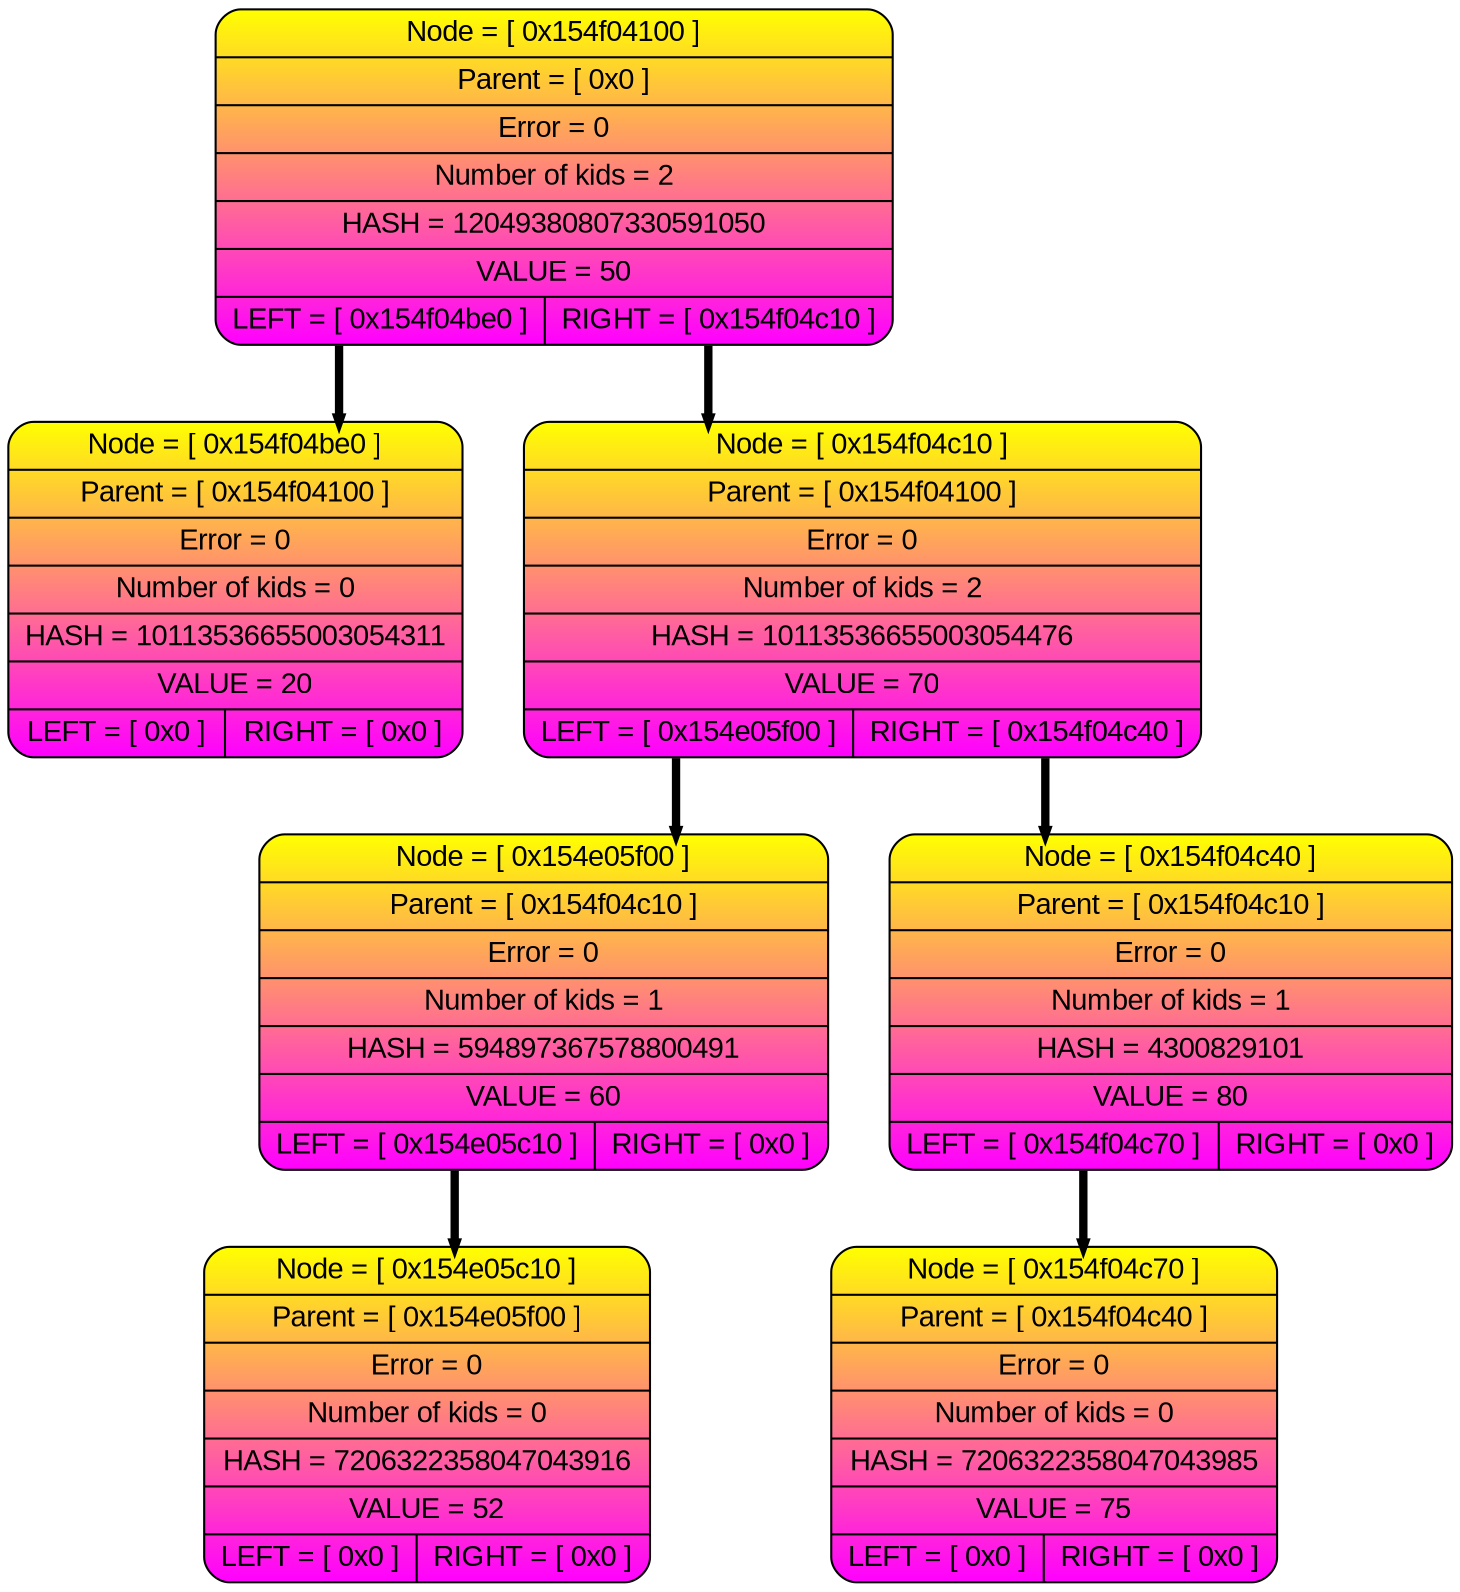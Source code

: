 digraph tree{
splines=ortho;
rankdir=HR;
nodesep=0.4;
node [shape=record, fontname="Arial"];
edge [style=bold, color="black", weight=10, penwidth=4, arrowsize=0.2];
P0x154f04100 [style = "filled, rounded", fillcolor="yellow:magenta" gradientangle=270,label=" {Node = [ 0x154f04100 ] | Parent = [ 0x0 ] | Error = 0 | Number of kids = 2 | HASH = 12049380807330591050 | VALUE = 50 | { <l> LEFT = [ 0x154f04be0 ] | <r> RIGHT = [ 0x154f04c10 ]}}" ];
P0x154f04be0 [style = "filled, rounded", fillcolor="yellow:magenta" gradientangle=270,label=" {Node = [ 0x154f04be0 ] | Parent = [ 0x154f04100 ] | Error = 0 | Number of kids = 0 | HASH = 10113536655003054311 | VALUE = 20 | { <l> LEFT = [ 0x0 ] | <r> RIGHT = [ 0x0 ]}}" ];
P0x154f04c10 [style = "filled, rounded", fillcolor="yellow:magenta" gradientangle=270,label=" {Node = [ 0x154f04c10 ] | Parent = [ 0x154f04100 ] | Error = 0 | Number of kids = 2 | HASH = 10113536655003054476 | VALUE = 70 | { <l> LEFT = [ 0x154e05f00 ] | <r> RIGHT = [ 0x154f04c40 ]}}" ];
P0x154e05f00 [style = "filled, rounded", fillcolor="yellow:magenta" gradientangle=270,label=" {Node = [ 0x154e05f00 ] | Parent = [ 0x154f04c10 ] | Error = 0 | Number of kids = 1 | HASH = 594897367578800491 | VALUE = 60 | { <l> LEFT = [ 0x154e05c10 ] | <r> RIGHT = [ 0x0 ]}}" ];
P0x154e05c10 [style = "filled, rounded", fillcolor="yellow:magenta" gradientangle=270,label=" {Node = [ 0x154e05c10 ] | Parent = [ 0x154e05f00 ] | Error = 0 | Number of kids = 0 | HASH = 7206322358047043916 | VALUE = 52 | { <l> LEFT = [ 0x0 ] | <r> RIGHT = [ 0x0 ]}}" ];
P0x154e05f00:<l> -> P0x154e05c10
P0x154f04c40 [style = "filled, rounded", fillcolor="yellow:magenta" gradientangle=270,label=" {Node = [ 0x154f04c40 ] | Parent = [ 0x154f04c10 ] | Error = 0 | Number of kids = 1 | HASH = 4300829101 | VALUE = 80 | { <l> LEFT = [ 0x154f04c70 ] | <r> RIGHT = [ 0x0 ]}}" ];
P0x154f04c70 [style = "filled, rounded", fillcolor="yellow:magenta" gradientangle=270,label=" {Node = [ 0x154f04c70 ] | Parent = [ 0x154f04c40 ] | Error = 0 | Number of kids = 0 | HASH = 7206322358047043985 | VALUE = 75 | { <l> LEFT = [ 0x0 ] | <r> RIGHT = [ 0x0 ]}}" ];
P0x154f04c40:<l> -> P0x154f04c70
P0x154f04c10:<l> -> P0x154e05f00
P0x154f04c10:<r> -> P0x154f04c40
P0x154f04100:<l> -> P0x154f04be0
P0x154f04100:<r> -> P0x154f04c10
}
